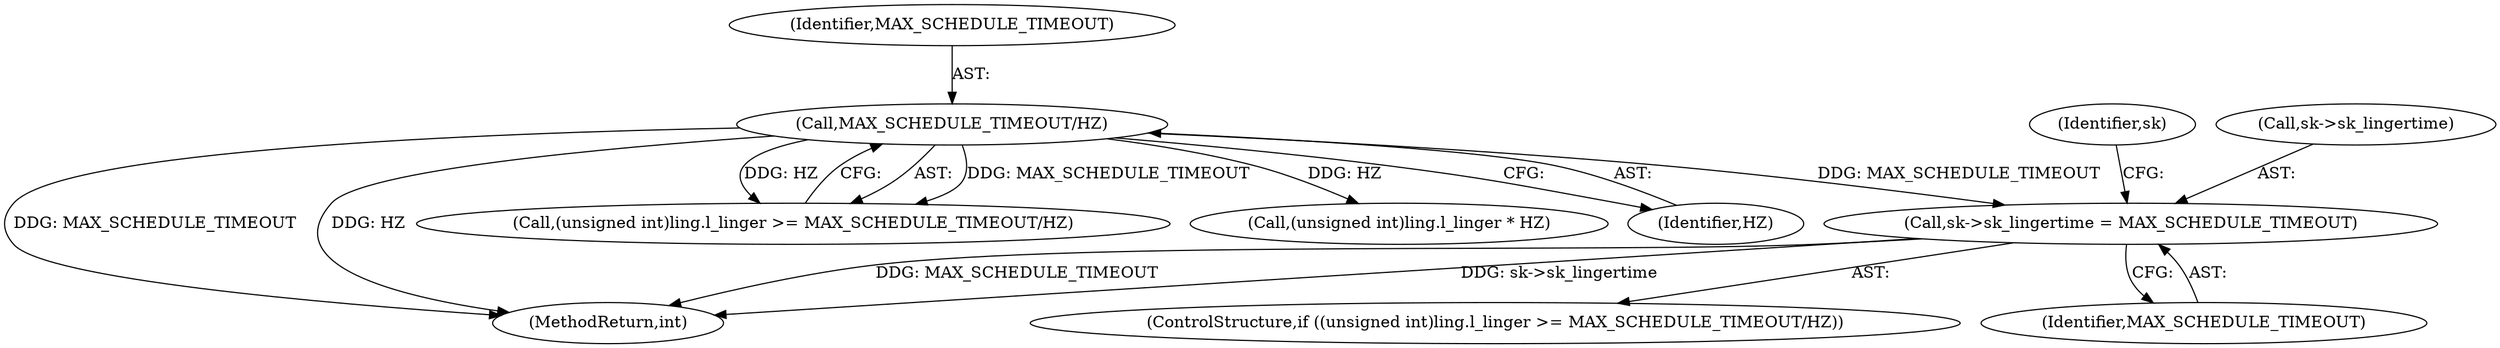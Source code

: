 digraph "0_linux_b98b0bc8c431e3ceb4b26b0dfc8db509518fb290@pointer" {
"1000399" [label="(Call,sk->sk_lingertime = MAX_SCHEDULE_TIMEOUT)"];
"1000396" [label="(Call,MAX_SCHEDULE_TIMEOUT/HZ)"];
"1000396" [label="(Call,MAX_SCHEDULE_TIMEOUT/HZ)"];
"1000390" [label="(Call,(unsigned int)ling.l_linger >= MAX_SCHEDULE_TIMEOUT/HZ)"];
"1000403" [label="(Identifier,MAX_SCHEDULE_TIMEOUT)"];
"1000890" [label="(MethodReturn,int)"];
"1000389" [label="(ControlStructure,if ((unsigned int)ling.l_linger >= MAX_SCHEDULE_TIMEOUT/HZ))"];
"1000409" [label="(Call,(unsigned int)ling.l_linger * HZ)"];
"1000398" [label="(Identifier,HZ)"];
"1000417" [label="(Identifier,sk)"];
"1000397" [label="(Identifier,MAX_SCHEDULE_TIMEOUT)"];
"1000399" [label="(Call,sk->sk_lingertime = MAX_SCHEDULE_TIMEOUT)"];
"1000400" [label="(Call,sk->sk_lingertime)"];
"1000399" -> "1000389"  [label="AST: "];
"1000399" -> "1000403"  [label="CFG: "];
"1000400" -> "1000399"  [label="AST: "];
"1000403" -> "1000399"  [label="AST: "];
"1000417" -> "1000399"  [label="CFG: "];
"1000399" -> "1000890"  [label="DDG: MAX_SCHEDULE_TIMEOUT"];
"1000399" -> "1000890"  [label="DDG: sk->sk_lingertime"];
"1000396" -> "1000399"  [label="DDG: MAX_SCHEDULE_TIMEOUT"];
"1000396" -> "1000390"  [label="AST: "];
"1000396" -> "1000398"  [label="CFG: "];
"1000397" -> "1000396"  [label="AST: "];
"1000398" -> "1000396"  [label="AST: "];
"1000390" -> "1000396"  [label="CFG: "];
"1000396" -> "1000890"  [label="DDG: MAX_SCHEDULE_TIMEOUT"];
"1000396" -> "1000890"  [label="DDG: HZ"];
"1000396" -> "1000390"  [label="DDG: MAX_SCHEDULE_TIMEOUT"];
"1000396" -> "1000390"  [label="DDG: HZ"];
"1000396" -> "1000409"  [label="DDG: HZ"];
}
